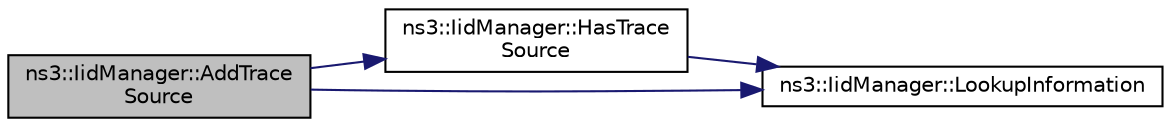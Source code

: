 digraph "ns3::IidManager::AddTraceSource"
{
 // LATEX_PDF_SIZE
  edge [fontname="Helvetica",fontsize="10",labelfontname="Helvetica",labelfontsize="10"];
  node [fontname="Helvetica",fontsize="10",shape=record];
  rankdir="LR";
  Node1 [label="ns3::IidManager::AddTrace\lSource",height=0.2,width=0.4,color="black", fillcolor="grey75", style="filled", fontcolor="black",tooltip="Record a new TraceSource."];
  Node1 -> Node2 [color="midnightblue",fontsize="10",style="solid",fontname="Helvetica"];
  Node2 [label="ns3::IidManager::HasTrace\lSource",height=0.2,width=0.4,color="black", fillcolor="white", style="filled",URL="$classns3_1_1_iid_manager.html#a485d3d45a86d50e35c464672db397734",tooltip="Check if a type id has a given TraceSource."];
  Node2 -> Node3 [color="midnightblue",fontsize="10",style="solid",fontname="Helvetica"];
  Node3 [label="ns3::IidManager::LookupInformation",height=0.2,width=0.4,color="black", fillcolor="white", style="filled",URL="$classns3_1_1_iid_manager.html#a84af06b798b21fa700469a3ac5f65f3f",tooltip="Retrieve the information record for a type."];
  Node1 -> Node3 [color="midnightblue",fontsize="10",style="solid",fontname="Helvetica"];
}
